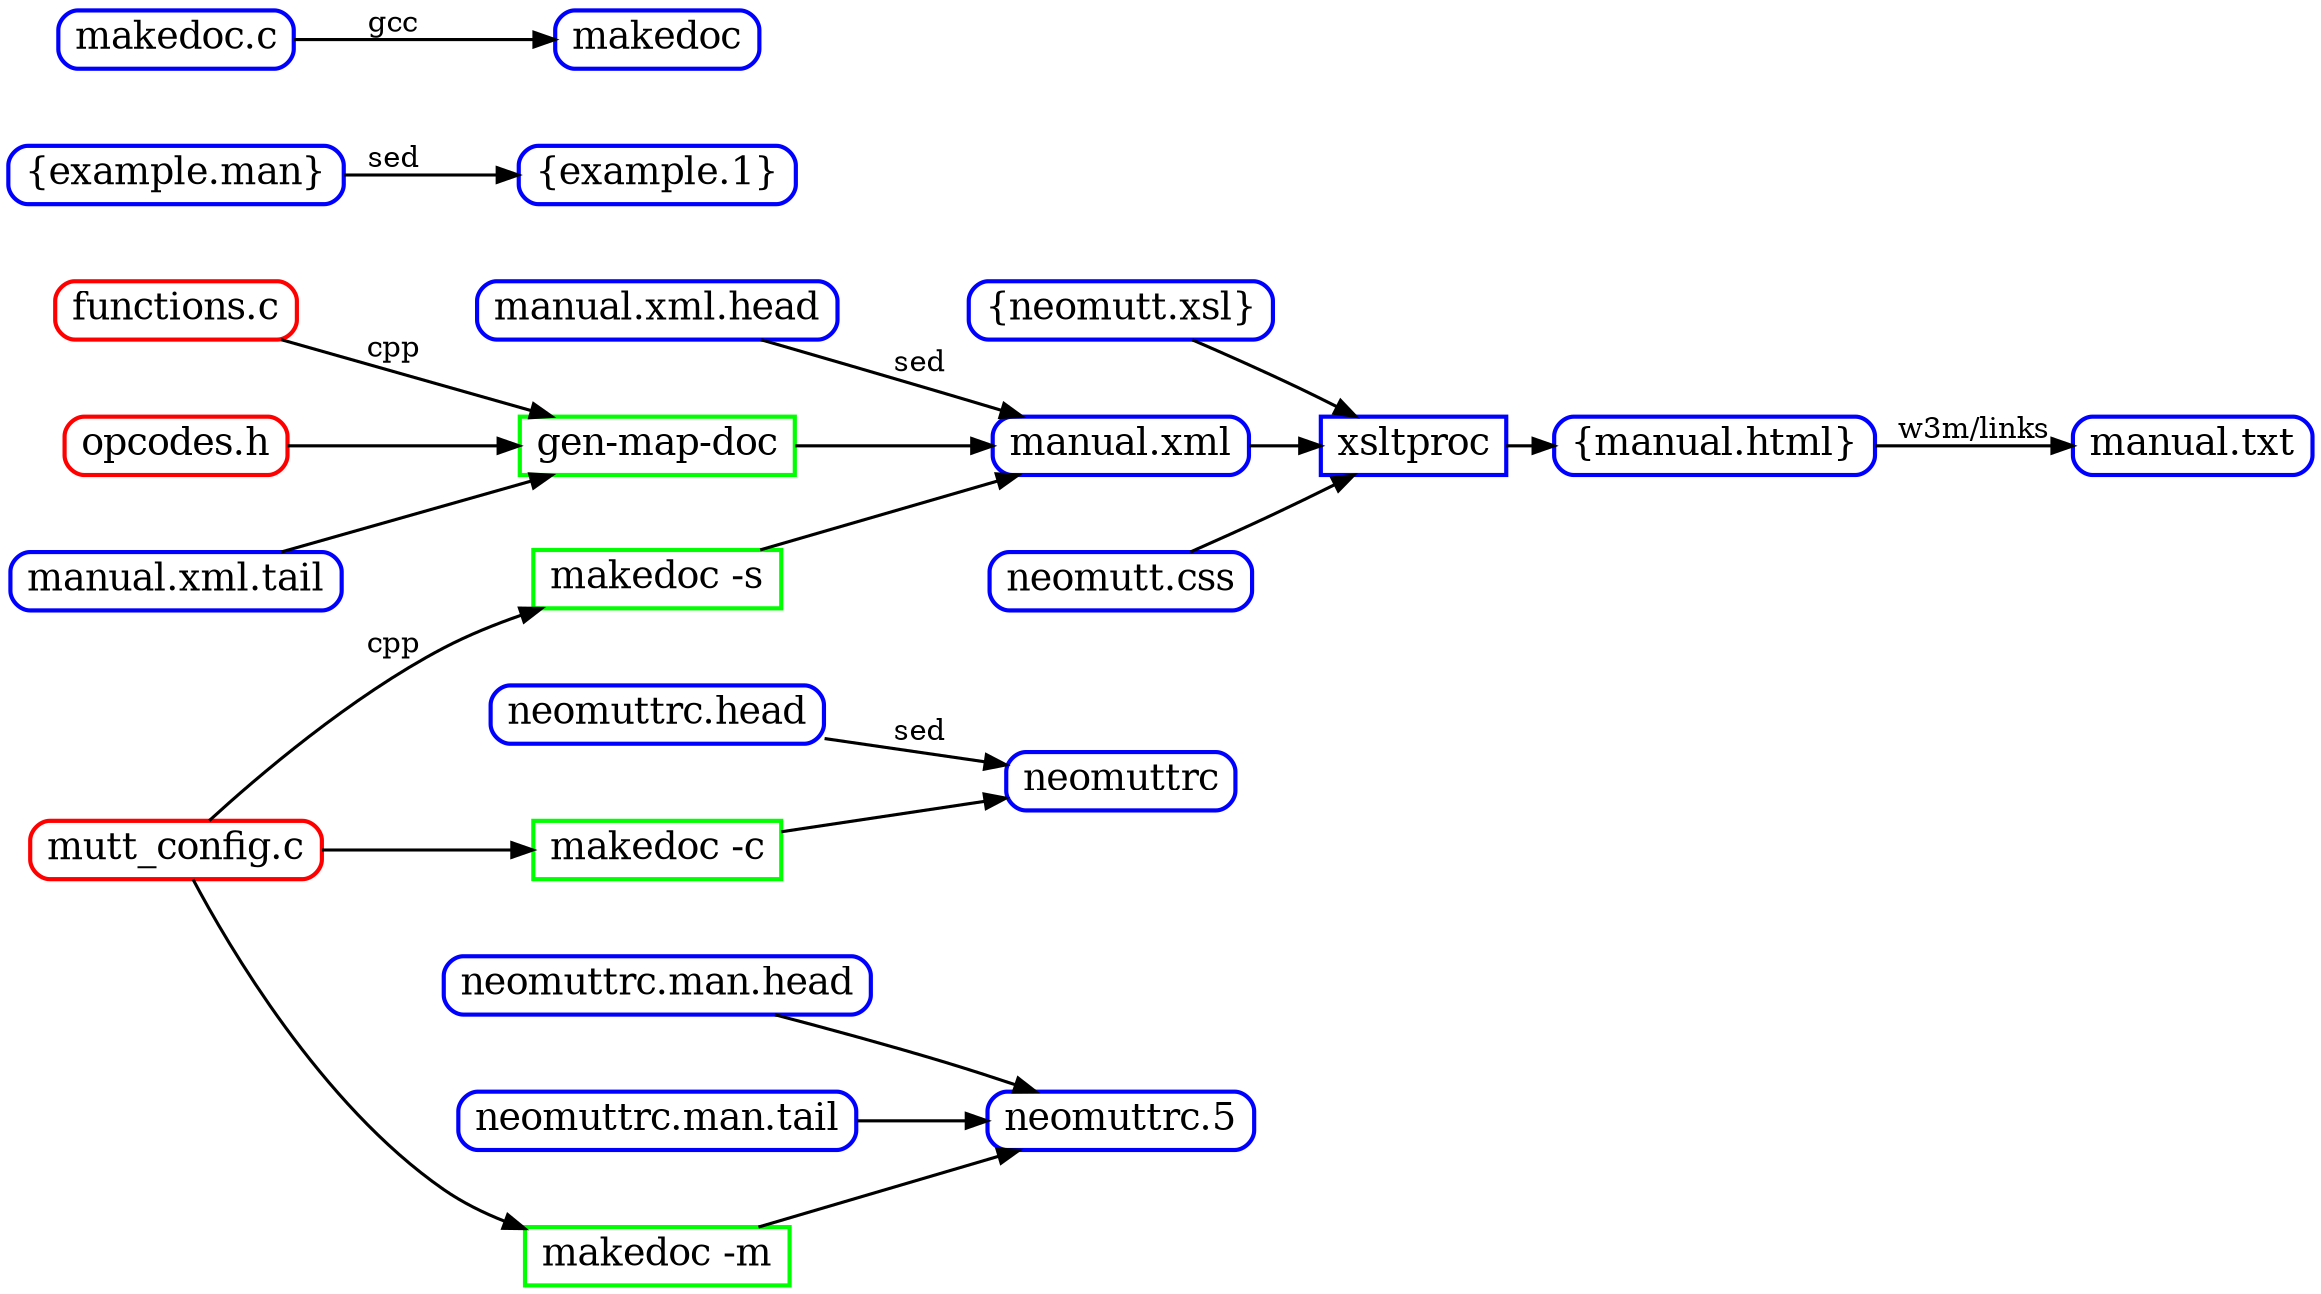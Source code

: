 digraph build {
	graph [
		rankdir="LR"
		nodesep="0.5"
		ranksep="0.3"
	];

	node [
		shape="Mrecord"
		style="solid"
		height="0.2"
		penwidth="2.0"
		color="blue"
		fontcolor="black"
		fontsize="18"
	];

	edge [
		penwidth="1.5"
		color="#000000"
		arrowsize="1.0"
	];


	functions_c      [ label="functions.c"   color="red" ]
	opcodes          [ label="opcodes.h"     color="red" ]
	mutt_config_c    [ label="mutt_config.c" color="red" ]

	lots_1             [ label="\{example.1\}"         ]
	lots_man           [ label="\{example.man\}"       ]
	lots_xsl           [ label="\{neomutt.xsl\}"       ]
	makedoc_src        [ label="makedoc.c"             ]
	manual_html        [ label="\{manual.html\}"       ]
	manual_txt         [ label="manual.txt"            ]
	manual_xml         [ label="manual.xml"            ]
	manual_xml_head    [ label="manual.xml.head"       ]
	manual_xml_tail    [ label="manual.xml.tail"       ]
	neomuttrc          [ label="neomuttrc"             ]
	neomuttrc_head     [ label="neomuttrc.head"        ]
	neomuttrc_man      [ label="neomuttrc.5"           ]
	neomuttrc_man_head [ label="neomuttrc.man.head"    ]
	neomuttrc_man_tail [ label="neomuttrc.man.tail"    ]
	neomutt_css        [ label="neomutt.css"           ]

	gen_map_doc   [ label="gen-map-doc" color="green" shape="box" ]
	makedoc_c     [ label="makedoc -c" color="green" shape="box" ]
	makedoc_m     [ label="makedoc -m" color="green" shape="box" ]
	makedoc_s     [ label="makedoc -s" color="green" shape="box" ]
	xsltproc      [ label="xsltproc" shape="box" ]

	lots_man -> lots_1 [ label="sed" ]

	manual_xml  -> xsltproc
	lots_xsl    -> xsltproc
	neomutt_css -> xsltproc
	xsltproc    -> manual_html
	manual_html -> manual_txt [ label="w3m/links" ]

	mutt_config_c      -> makedoc_m
	neomuttrc_man_head -> neomuttrc_man
	makedoc_m          -> neomuttrc_man
	neomuttrc_man_tail -> neomuttrc_man

	neomuttrc_head -> neomuttrc [ label="sed" ]
	mutt_config_c  -> makedoc_c
	makedoc_c      -> neomuttrc

	makedoc_src     -> makedoc    [ label="gcc" ]
	manual_xml_head -> manual_xml [ label="sed" ]

	manual_xml_tail -> gen_map_doc
	opcodes         -> gen_map_doc
	gen_map_doc     -> manual_xml
	mutt_config_c   -> makedoc_s [ label="cpp" ]
	makedoc_s       -> manual_xml
	functions_c     -> gen_map_doc [ label="cpp" ]
}
